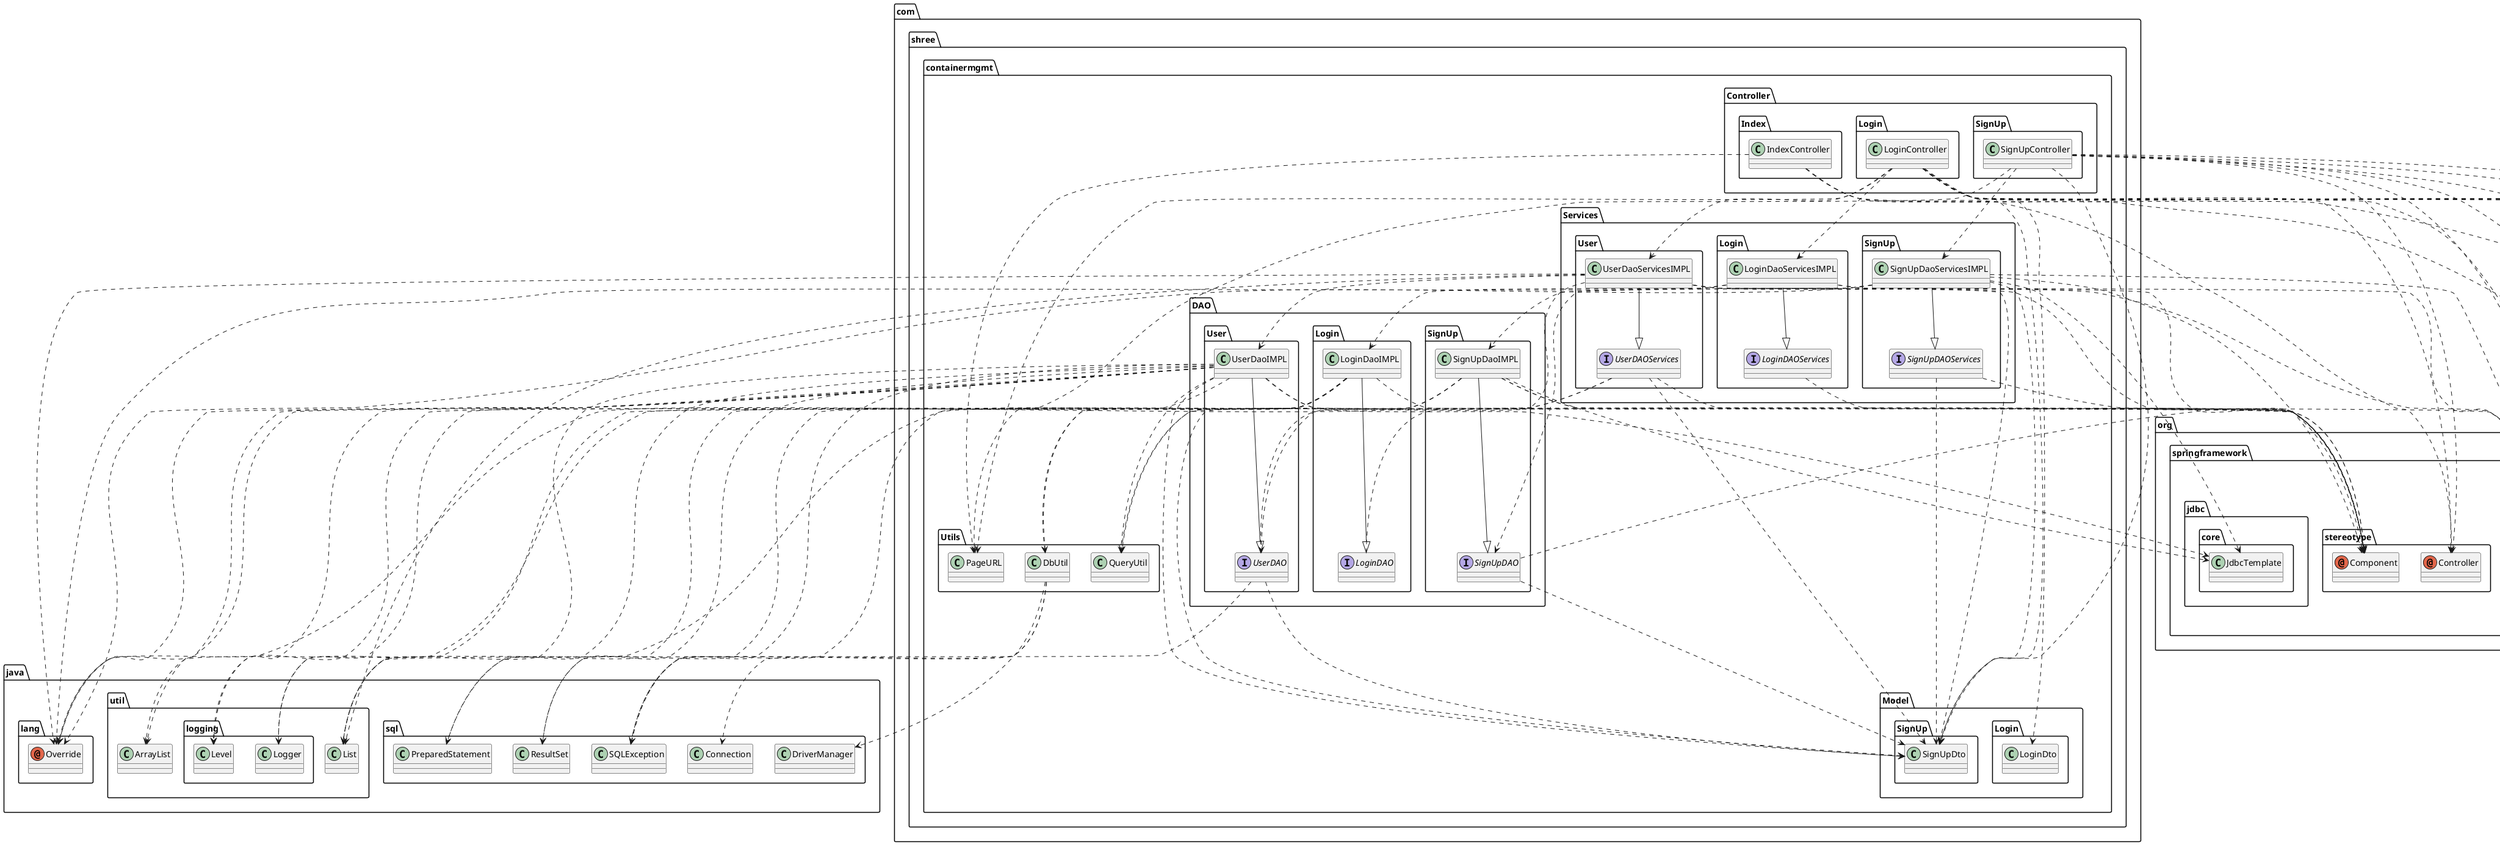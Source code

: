 @startuml
annotation java.lang.Override
annotation org.springframework.beans.factory.annotation.Autowired
annotation org.springframework.stereotype.Component
annotation org.springframework.stereotype.Controller
annotation org.springframework.web.bind.annotation.ModelAttribute
annotation org.springframework.web.bind.annotation.RequestMapping
class com.shree.containermgmt.Controller.Index.IndexController
class com.shree.containermgmt.Controller.Login.LoginController
class com.shree.containermgmt.Controller.SignUp.SignUpController
class com.shree.containermgmt.DAO.Login.LoginDaoIMPL
class com.shree.containermgmt.DAO.SignUp.SignUpDaoIMPL
class com.shree.containermgmt.DAO.User.UserDaoIMPL
class com.shree.containermgmt.Model.Login.LoginDto
class com.shree.containermgmt.Model.SignUp.SignUpDto
class com.shree.containermgmt.Services.Login.LoginDaoServicesIMPL
class com.shree.containermgmt.Services.SignUp.SignUpDaoServicesIMPL
class com.shree.containermgmt.Services.User.UserDaoServicesIMPL
class com.shree.containermgmt.Utils.DbUtil
class com.shree.containermgmt.Utils.PageURL
class com.shree.containermgmt.Utils.QueryUtil
class java.sql.Connection
class java.sql.DriverManager
class java.sql.PreparedStatement
class java.sql.ResultSet
class java.sql.SQLException
class java.util.ArrayList
class java.util.List
class java.util.logging.Level
class java.util.logging.Logger
class org.springframework.jdbc.core.JdbcTemplate
class org.springframework.ui.Model
class org.springframework.web.bind.annotation.RequestMethod
class org.springframework.web.servlet.ModelAndView
interface com.shree.containermgmt.DAO.Login.LoginDAO
interface com.shree.containermgmt.DAO.SignUp.SignUpDAO
interface com.shree.containermgmt.DAO.User.UserDAO
interface com.shree.containermgmt.Services.Login.LoginDAOServices
interface com.shree.containermgmt.Services.SignUp.SignUpDAOServices
interface com.shree.containermgmt.Services.User.UserDAOServices
com.shree.containermgmt.Controller.Index.IndexController ..> org.springframework.stereotype.Controller
com.shree.containermgmt.Controller.Index.IndexController ..> org.springframework.web.bind.annotation.RequestMapping
com.shree.containermgmt.Controller.Index.IndexController ..> com.shree.containermgmt.Utils.PageURL
com.shree.containermgmt.Controller.Index.IndexController ..> org.springframework.web.servlet.ModelAndView
com.shree.containermgmt.Controller.Login.LoginController ..> org.springframework.beans.factory.annotation.Autowired
com.shree.containermgmt.Controller.Login.LoginController ..> org.springframework.stereotype.Controller
com.shree.containermgmt.Controller.Login.LoginController ..> org.springframework.web.bind.annotation.ModelAttribute
com.shree.containermgmt.Controller.Login.LoginController ..> org.springframework.web.bind.annotation.RequestMapping
com.shree.containermgmt.Controller.Login.LoginController ..> com.shree.containermgmt.Model.Login.LoginDto
com.shree.containermgmt.Controller.Login.LoginController ..> com.shree.containermgmt.Model.SignUp.SignUpDto
com.shree.containermgmt.Controller.Login.LoginController ..> com.shree.containermgmt.Services.Login.LoginDaoServicesIMPL
com.shree.containermgmt.Controller.Login.LoginController ..> com.shree.containermgmt.Services.User.UserDaoServicesIMPL
com.shree.containermgmt.Controller.Login.LoginController ..> com.shree.containermgmt.Utils.PageURL
com.shree.containermgmt.Controller.Login.LoginController ..> org.springframework.ui.Model
com.shree.containermgmt.Controller.Login.LoginController ..> org.springframework.web.bind.annotation.RequestMethod
com.shree.containermgmt.Controller.Login.LoginController ..> org.springframework.web.servlet.ModelAndView
com.shree.containermgmt.Controller.SignUp.SignUpController ..> org.springframework.beans.factory.annotation.Autowired
com.shree.containermgmt.Controller.SignUp.SignUpController ..> org.springframework.stereotype.Controller
com.shree.containermgmt.Controller.SignUp.SignUpController ..> org.springframework.web.bind.annotation.ModelAttribute
com.shree.containermgmt.Controller.SignUp.SignUpController ..> org.springframework.web.bind.annotation.RequestMapping
com.shree.containermgmt.Controller.SignUp.SignUpController ..> com.shree.containermgmt.Model.SignUp.SignUpDto
com.shree.containermgmt.Controller.SignUp.SignUpController ..> com.shree.containermgmt.Services.SignUp.SignUpDaoServicesIMPL
com.shree.containermgmt.Controller.SignUp.SignUpController ..> com.shree.containermgmt.Utils.PageURL
com.shree.containermgmt.Controller.SignUp.SignUpController ..> org.springframework.web.bind.annotation.RequestMethod
com.shree.containermgmt.Controller.SignUp.SignUpController ..> org.springframework.web.servlet.ModelAndView
com.shree.containermgmt.DAO.Login.LoginDaoIMPL ..> java.lang.Override
com.shree.containermgmt.DAO.Login.LoginDaoIMPL ..> org.springframework.stereotype.Component
com.shree.containermgmt.DAO.Login.LoginDaoIMPL ..> com.shree.containermgmt.Utils.DbUtil
com.shree.containermgmt.DAO.Login.LoginDaoIMPL ..> com.shree.containermgmt.Utils.QueryUtil
com.shree.containermgmt.DAO.Login.LoginDaoIMPL ..> java.sql.PreparedStatement
com.shree.containermgmt.DAO.Login.LoginDaoIMPL ..> java.sql.ResultSet
com.shree.containermgmt.DAO.Login.LoginDaoIMPL ..> java.sql.SQLException
com.shree.containermgmt.DAO.Login.LoginDaoIMPL ..> java.util.logging.Level
com.shree.containermgmt.DAO.Login.LoginDaoIMPL ..> java.util.logging.Logger
com.shree.containermgmt.DAO.Login.LoginDaoIMPL --|> com.shree.containermgmt.DAO.Login.LoginDAO
com.shree.containermgmt.DAO.SignUp.SignUpDaoIMPL ..> java.lang.Override
com.shree.containermgmt.DAO.SignUp.SignUpDaoIMPL ..> org.springframework.beans.factory.annotation.Autowired
com.shree.containermgmt.DAO.SignUp.SignUpDaoIMPL ..> org.springframework.stereotype.Component
com.shree.containermgmt.DAO.SignUp.SignUpDaoIMPL ..> com.shree.containermgmt.Model.SignUp.SignUpDto
com.shree.containermgmt.DAO.SignUp.SignUpDaoIMPL ..> com.shree.containermgmt.Utils.QueryUtil
com.shree.containermgmt.DAO.SignUp.SignUpDaoIMPL ..> org.springframework.jdbc.core.JdbcTemplate
com.shree.containermgmt.DAO.SignUp.SignUpDaoIMPL --|> com.shree.containermgmt.DAO.SignUp.SignUpDAO
com.shree.containermgmt.DAO.User.UserDaoIMPL ..> java.lang.Override
com.shree.containermgmt.DAO.User.UserDaoIMPL ..> org.springframework.stereotype.Component
com.shree.containermgmt.DAO.User.UserDaoIMPL ..> com.shree.containermgmt.Model.SignUp.SignUpDto
com.shree.containermgmt.DAO.User.UserDaoIMPL ..> com.shree.containermgmt.Utils.DbUtil
com.shree.containermgmt.DAO.User.UserDaoIMPL ..> com.shree.containermgmt.Utils.QueryUtil
com.shree.containermgmt.DAO.User.UserDaoIMPL ..> java.sql.PreparedStatement
com.shree.containermgmt.DAO.User.UserDaoIMPL ..> java.sql.ResultSet
com.shree.containermgmt.DAO.User.UserDaoIMPL ..> java.sql.SQLException
com.shree.containermgmt.DAO.User.UserDaoIMPL ..> java.util.ArrayList
com.shree.containermgmt.DAO.User.UserDaoIMPL ..> java.util.List
com.shree.containermgmt.DAO.User.UserDaoIMPL ..> java.util.logging.Level
com.shree.containermgmt.DAO.User.UserDaoIMPL ..> java.util.logging.Logger
com.shree.containermgmt.DAO.User.UserDaoIMPL ..> org.springframework.jdbc.core.JdbcTemplate
com.shree.containermgmt.DAO.User.UserDaoIMPL --|> com.shree.containermgmt.DAO.User.UserDAO
com.shree.containermgmt.Services.Login.LoginDaoServicesIMPL ..> java.lang.Override
com.shree.containermgmt.Services.Login.LoginDaoServicesIMPL ..> org.springframework.beans.factory.annotation.Autowired
com.shree.containermgmt.Services.Login.LoginDaoServicesIMPL ..> org.springframework.stereotype.Component
com.shree.containermgmt.Services.Login.LoginDaoServicesIMPL ..> com.shree.containermgmt.DAO.Login.LoginDaoIMPL
com.shree.containermgmt.Services.Login.LoginDaoServicesIMPL --|> com.shree.containermgmt.Services.Login.LoginDAOServices
com.shree.containermgmt.Services.SignUp.SignUpDaoServicesIMPL ..> java.lang.Override
com.shree.containermgmt.Services.SignUp.SignUpDaoServicesIMPL ..> org.springframework.beans.factory.annotation.Autowired
com.shree.containermgmt.Services.SignUp.SignUpDaoServicesIMPL ..> org.springframework.stereotype.Component
com.shree.containermgmt.Services.SignUp.SignUpDaoServicesIMPL ..> com.shree.containermgmt.DAO.SignUp.SignUpDaoIMPL
com.shree.containermgmt.Services.SignUp.SignUpDaoServicesIMPL ..> com.shree.containermgmt.Model.SignUp.SignUpDto
com.shree.containermgmt.Services.SignUp.SignUpDaoServicesIMPL ..> org.springframework.jdbc.core.JdbcTemplate
com.shree.containermgmt.Services.SignUp.SignUpDaoServicesIMPL ..> com.shree.containermgmt.DAO.SignUp.SignUpDAO
com.shree.containermgmt.Services.SignUp.SignUpDaoServicesIMPL --|> com.shree.containermgmt.Services.SignUp.SignUpDAOServices
com.shree.containermgmt.Services.User.UserDaoServicesIMPL ..> java.lang.Override
com.shree.containermgmt.Services.User.UserDaoServicesIMPL ..> org.springframework.beans.factory.annotation.Autowired
com.shree.containermgmt.Services.User.UserDaoServicesIMPL ..> org.springframework.stereotype.Component
com.shree.containermgmt.Services.User.UserDaoServicesIMPL ..> com.shree.containermgmt.DAO.User.UserDaoIMPL
com.shree.containermgmt.Services.User.UserDaoServicesIMPL ..> com.shree.containermgmt.Model.SignUp.SignUpDto
com.shree.containermgmt.Services.User.UserDaoServicesIMPL ..> java.util.List
com.shree.containermgmt.Services.User.UserDaoServicesIMPL ..> com.shree.containermgmt.DAO.User.UserDAO
com.shree.containermgmt.Services.User.UserDaoServicesIMPL --|> com.shree.containermgmt.Services.User.UserDAOServices
com.shree.containermgmt.Utils.DbUtil ..> java.sql.Connection
com.shree.containermgmt.Utils.DbUtil ..> java.sql.DriverManager
com.shree.containermgmt.Utils.DbUtil ..> java.sql.SQLException
com.shree.containermgmt.DAO.Login.LoginDAO ..> org.springframework.stereotype.Component
com.shree.containermgmt.DAO.SignUp.SignUpDAO ..> org.springframework.stereotype.Component
com.shree.containermgmt.DAO.SignUp.SignUpDAO ..> com.shree.containermgmt.Model.SignUp.SignUpDto
com.shree.containermgmt.DAO.User.UserDAO ..> org.springframework.stereotype.Component
com.shree.containermgmt.DAO.User.UserDAO ..> com.shree.containermgmt.Model.SignUp.SignUpDto
com.shree.containermgmt.DAO.User.UserDAO ..> java.util.List
com.shree.containermgmt.Services.Login.LoginDAOServices ..> org.springframework.stereotype.Component
com.shree.containermgmt.Services.SignUp.SignUpDAOServices ..> org.springframework.stereotype.Component
com.shree.containermgmt.Services.SignUp.SignUpDAOServices ..> com.shree.containermgmt.Model.SignUp.SignUpDto
com.shree.containermgmt.Services.User.UserDAOServices ..> org.springframework.stereotype.Component
com.shree.containermgmt.Services.User.UserDAOServices ..> com.shree.containermgmt.Model.SignUp.SignUpDto
com.shree.containermgmt.Services.User.UserDAOServices ..> java.util.ArrayList
com.shree.containermgmt.Services.User.UserDAOServices ..> java.util.List
@enduml